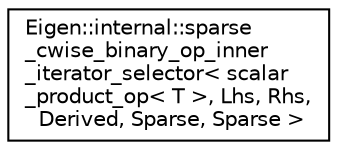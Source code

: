 digraph "Graphical Class Hierarchy"
{
  edge [fontname="Helvetica",fontsize="10",labelfontname="Helvetica",labelfontsize="10"];
  node [fontname="Helvetica",fontsize="10",shape=record];
  rankdir="LR";
  Node1 [label="Eigen::internal::sparse\l_cwise_binary_op_inner\l_iterator_selector\< scalar\l_product_op\< T \>, Lhs, Rhs,\l Derived, Sparse, Sparse \>",height=0.2,width=0.4,color="black", fillcolor="white", style="filled",URL="$class_eigen_1_1internal_1_1sparse__cwise__binary__op__inner__iterator__selector_3_01scalar__prod623d7af8278fb2789a253080a8dea1a1.html"];
}
